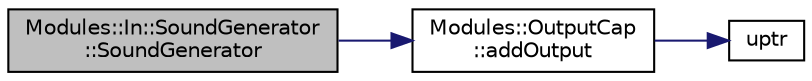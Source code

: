 digraph "Modules::In::SoundGenerator::SoundGenerator"
{
 // INTERACTIVE_SVG=YES
  edge [fontname="Helvetica",fontsize="10",labelfontname="Helvetica",labelfontsize="10"];
  node [fontname="Helvetica",fontsize="10",shape=record];
  rankdir="LR";
  Node1 [label="Modules::In::SoundGenerator\l::SoundGenerator",height=0.2,width=0.4,color="black", fillcolor="grey75", style="filled", fontcolor="black"];
  Node1 -> Node2 [color="midnightblue",fontsize="10",style="solid",fontname="Helvetica"];
  Node2 [label="Modules::OutputCap\l::addOutput",height=0.2,width=0.4,color="black", fillcolor="white", style="filled",URL="$class_modules_1_1_output_cap.html#a0886d7898e6531f952032ea6202d4805"];
  Node2 -> Node3 [color="midnightblue",fontsize="10",style="solid",fontname="Helvetica"];
  Node3 [label="uptr",height=0.2,width=0.4,color="black", fillcolor="white", style="filled",URL="$tools_8hpp.html#a61a0866ea29f447bc7a060aa5e6f1622"];
}
